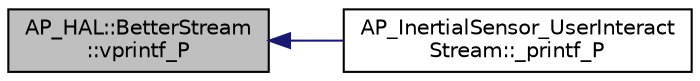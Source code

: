 digraph "AP_HAL::BetterStream::vprintf_P"
{
 // INTERACTIVE_SVG=YES
  edge [fontname="Helvetica",fontsize="10",labelfontname="Helvetica",labelfontsize="10"];
  node [fontname="Helvetica",fontsize="10",shape=record];
  rankdir="LR";
  Node1 [label="AP_HAL::BetterStream\l::vprintf_P",height=0.2,width=0.4,color="black", fillcolor="grey75", style="filled" fontcolor="black"];
  Node1 -> Node2 [dir="back",color="midnightblue",fontsize="10",style="solid",fontname="Helvetica"];
  Node2 [label="AP_InertialSensor_UserInteract\lStream::_printf_P",height=0.2,width=0.4,color="black", fillcolor="white", style="filled",URL="$classAP__InertialSensor__UserInteractStream.html#a4ef4d8ad15782d81fd6fbf709e458cde"];
}
